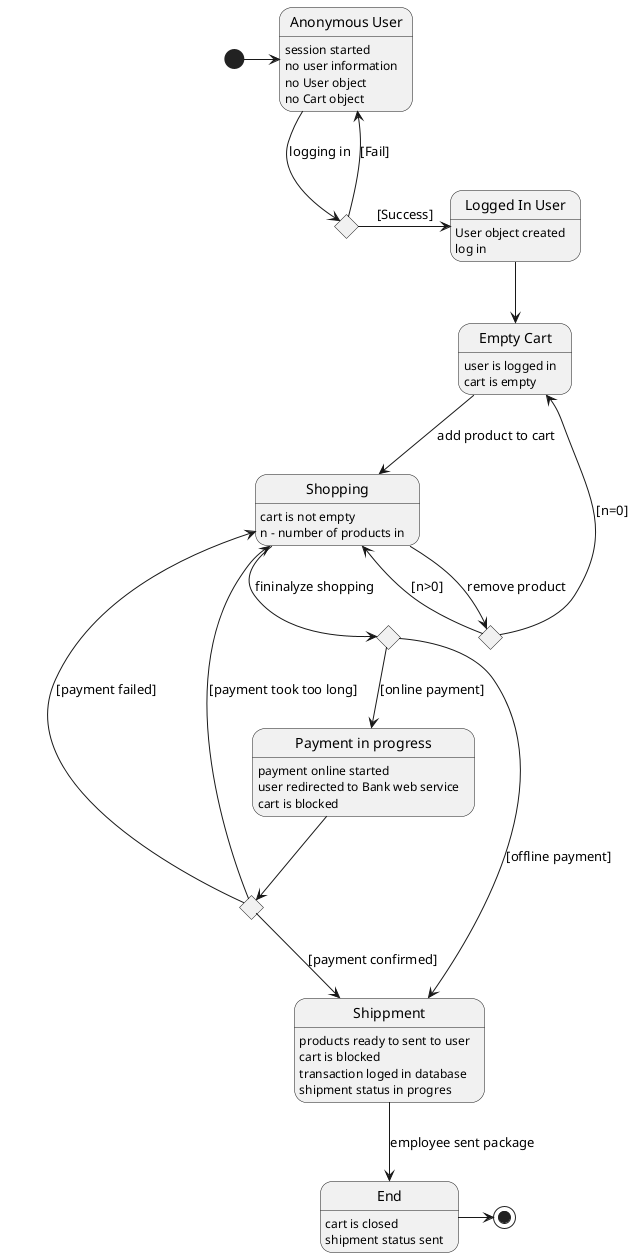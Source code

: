 @startuml

state "Anonymous User" as Annonymous
state "Logged In User" as LoggedIn
state "Empty Cart" as Empty
state c1 <<choice>>
state c2 <<choice>>
state c3 <<choice>>
state c4 <<choice>>
state Shopping 
state "Payment in progress" as Payment
state Shippment 
state End

Annonymous : session started
Annonymous : no user information
Annonymous : no User object
Annonymous : no Cart object

LoggedIn : User object created

Empty : user is logged in
Empty : cart is empty

Shopping : cart is not empty
Shopping : n - number of products in

Payment : payment online started
Payment : user redirected to Bank web service
Payment : cart is blocked

Shippment : products ready to sent to user
Shippment : cart is blocked
Shippment : transaction loged in database 
Shippment : shipment status in progres

End : cart is closed
End : shipment status sent



[*] -> Annonymous
Annonymous --> c1 : logging in
c1 -> LoggedIn : [Success]
c1 -> Annonymous : [Fail]
LoggedIn : log in
LoggedIn --> Empty
Empty --> Shopping : add product to cart
' Alternative events in different description 
'Shopping --> Empty : remove product
'Shopping --> Shopping : remove product 

Shopping --> c2 : remove product
c2 --> Empty : [n=0]
c2 --> Shopping : [n>0]

Shopping --> c3 : fininalyze shopping
c3 --> Payment : [online payment]
c3 --> Shippment : [offline payment]
Payment --> c4 
c4 --> Shippment : [payment confirmed]
c4 --> Shopping : [payment failed]
c4 --> Shopping : [payment took too long]
Shippment --> End : employee sent package

End -> [*]
@enduml